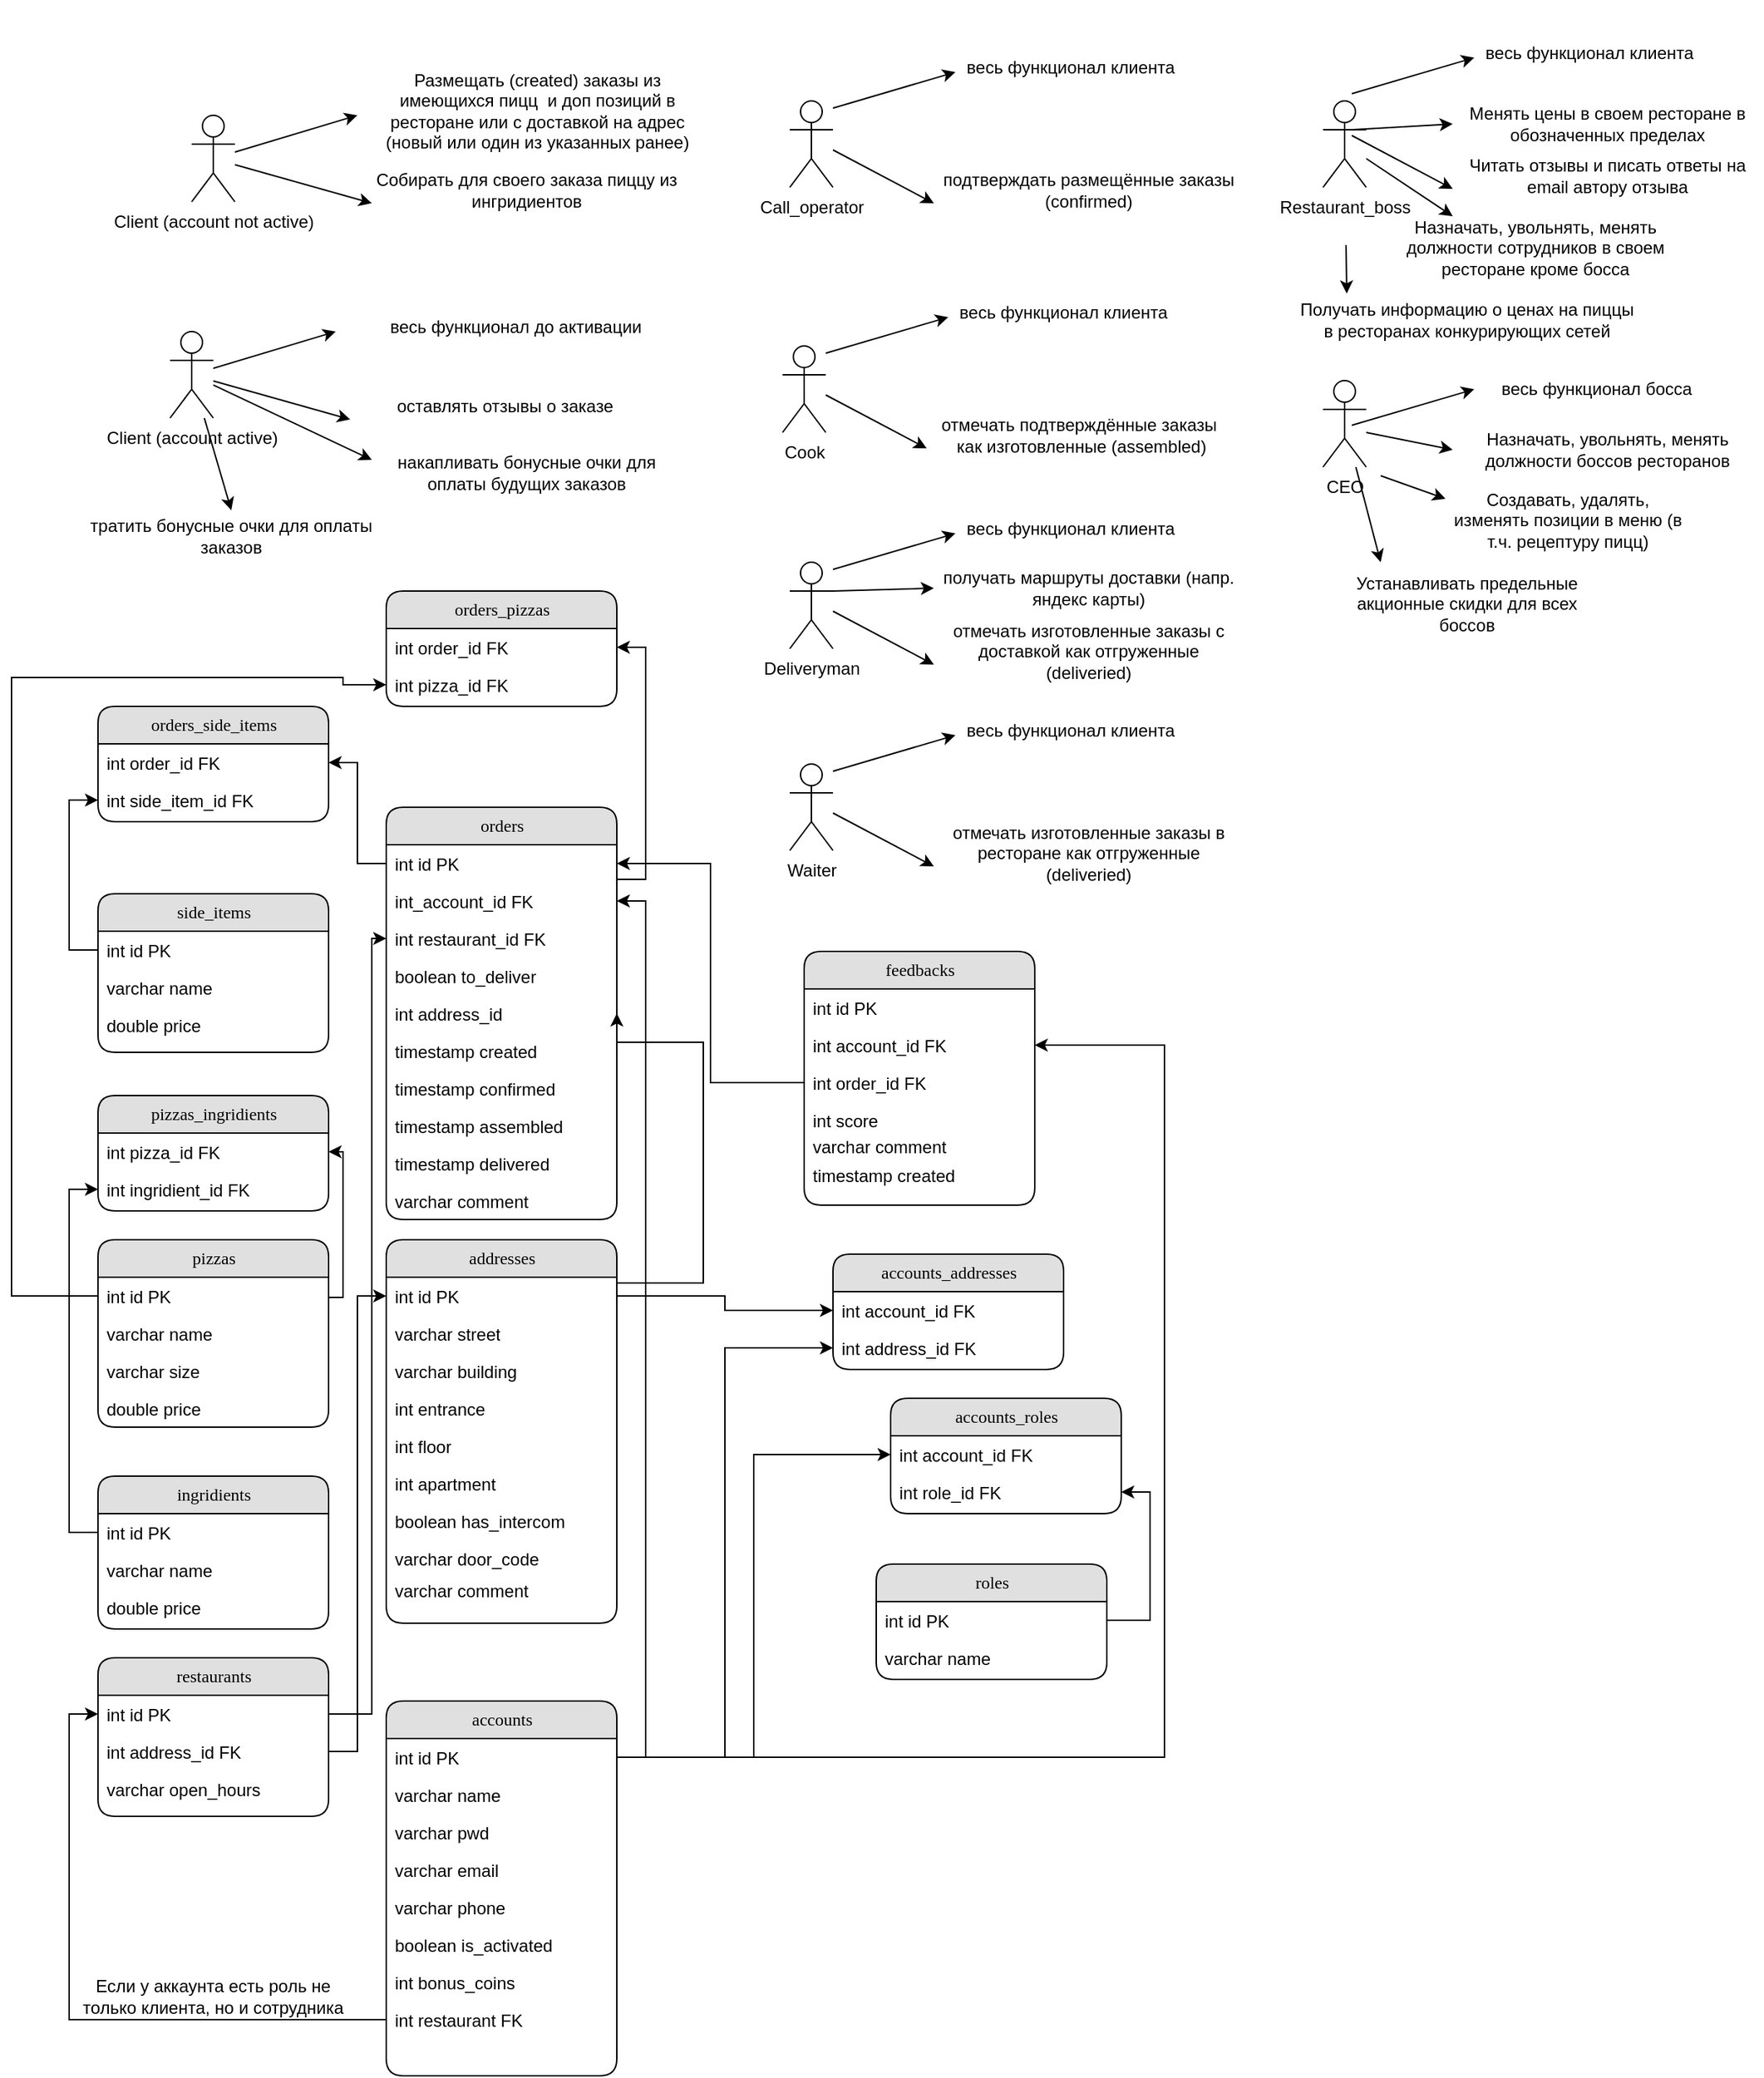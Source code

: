 <mxfile version="20.5.3" type="embed"><diagram name="Page-1" id="b520641d-4fe3-3701-9064-5fc419738815"><mxGraphModel dx="1379" dy="2443" grid="1" gridSize="10" guides="1" tooltips="1" connect="1" arrows="1" fold="1" page="1" pageScale="1" pageWidth="1100" pageHeight="850" math="0" shadow="0"><root><mxCell id="0"/><mxCell id="1" parent="0"/><mxCell id="21ea969265ad0168-10" value="accounts" style="swimlane;html=1;fontStyle=0;childLayout=stackLayout;horizontal=1;startSize=26;fillColor=#e0e0e0;horizontalStack=0;resizeParent=1;resizeLast=0;collapsible=1;marginBottom=0;swimlaneFillColor=#ffffff;align=center;rounded=1;shadow=0;comic=0;labelBackgroundColor=none;strokeWidth=1;fontFamily=Verdana;fontSize=12" parent="1" vertex="1"><mxGeometry x="270" y="-330" width="160" height="260" as="geometry"/></mxCell><mxCell id="21ea969265ad0168-11" value="int id PK" style="text;html=1;strokeColor=none;fillColor=none;spacingLeft=4;spacingRight=4;whiteSpace=wrap;overflow=hidden;rotatable=0;points=[[0,0.5],[1,0.5]];portConstraint=eastwest;" parent="21ea969265ad0168-10" vertex="1"><mxGeometry y="26" width="160" height="26" as="geometry"/></mxCell><mxCell id="21ea969265ad0168-12" value="varchar name" style="text;html=1;strokeColor=none;fillColor=none;spacingLeft=4;spacingRight=4;whiteSpace=wrap;overflow=hidden;rotatable=0;points=[[0,0.5],[1,0.5]];portConstraint=eastwest;" parent="21ea969265ad0168-10" vertex="1"><mxGeometry y="52" width="160" height="26" as="geometry"/></mxCell><mxCell id="21ea969265ad0168-52" value="varchar pwd" style="text;html=1;strokeColor=none;fillColor=none;spacingLeft=4;spacingRight=4;whiteSpace=wrap;overflow=hidden;rotatable=0;points=[[0,0.5],[1,0.5]];portConstraint=eastwest;" parent="21ea969265ad0168-10" vertex="1"><mxGeometry y="78" width="160" height="26" as="geometry"/></mxCell><mxCell id="7QoOAAo-u6qLjZLmUV11-21" value="varchar email" style="text;html=1;strokeColor=none;fillColor=none;spacingLeft=4;spacingRight=4;whiteSpace=wrap;overflow=hidden;rotatable=0;points=[[0,0.5],[1,0.5]];portConstraint=eastwest;" parent="21ea969265ad0168-10" vertex="1"><mxGeometry y="104" width="160" height="26" as="geometry"/></mxCell><mxCell id="7QoOAAo-u6qLjZLmUV11-111" value="varchar phone" style="text;html=1;strokeColor=none;fillColor=none;spacingLeft=4;spacingRight=4;whiteSpace=wrap;overflow=hidden;rotatable=0;points=[[0,0.5],[1,0.5]];portConstraint=eastwest;" parent="21ea969265ad0168-10" vertex="1"><mxGeometry y="130" width="160" height="26" as="geometry"/></mxCell><mxCell id="7QoOAAo-u6qLjZLmUV11-22" value="boolean is_activated" style="text;html=1;strokeColor=none;fillColor=none;spacingLeft=4;spacingRight=4;whiteSpace=wrap;overflow=hidden;rotatable=0;points=[[0,0.5],[1,0.5]];portConstraint=eastwest;" parent="21ea969265ad0168-10" vertex="1"><mxGeometry y="156" width="160" height="26" as="geometry"/></mxCell><mxCell id="7QoOAAo-u6qLjZLmUV11-23" value="int bonus_coins" style="text;html=1;strokeColor=none;fillColor=none;spacingLeft=4;spacingRight=4;whiteSpace=wrap;overflow=hidden;rotatable=0;points=[[0,0.5],[1,0.5]];portConstraint=eastwest;" parent="21ea969265ad0168-10" vertex="1"><mxGeometry y="182" width="160" height="26" as="geometry"/></mxCell><mxCell id="7QoOAAo-u6qLjZLmUV11-24" value="int restaurant FK" style="text;html=1;strokeColor=none;fillColor=none;spacingLeft=4;spacingRight=4;whiteSpace=wrap;overflow=hidden;rotatable=0;points=[[0,0.5],[1,0.5]];portConstraint=eastwest;" parent="21ea969265ad0168-10" vertex="1"><mxGeometry y="208" width="160" height="26" as="geometry"/></mxCell><mxCell id="7QoOAAo-u6qLjZLmUV11-3" value="addresses" style="swimlane;html=1;fontStyle=0;childLayout=stackLayout;horizontal=1;startSize=26;fillColor=#e0e0e0;horizontalStack=0;resizeParent=1;resizeLast=0;collapsible=1;marginBottom=0;swimlaneFillColor=#ffffff;align=center;rounded=1;shadow=0;comic=0;labelBackgroundColor=none;strokeWidth=1;fontFamily=Verdana;fontSize=12" parent="1" vertex="1"><mxGeometry x="270" y="-650" width="160" height="266" as="geometry"/></mxCell><mxCell id="7QoOAAo-u6qLjZLmUV11-4" value="int id PK" style="text;html=1;strokeColor=none;fillColor=none;spacingLeft=4;spacingRight=4;whiteSpace=wrap;overflow=hidden;rotatable=0;points=[[0,0.5],[1,0.5]];portConstraint=eastwest;" parent="7QoOAAo-u6qLjZLmUV11-3" vertex="1"><mxGeometry y="26" width="160" height="26" as="geometry"/></mxCell><mxCell id="7QoOAAo-u6qLjZLmUV11-5" value="varchar street" style="text;html=1;strokeColor=none;fillColor=none;spacingLeft=4;spacingRight=4;whiteSpace=wrap;overflow=hidden;rotatable=0;points=[[0,0.5],[1,0.5]];portConstraint=eastwest;" parent="7QoOAAo-u6qLjZLmUV11-3" vertex="1"><mxGeometry y="52" width="160" height="26" as="geometry"/></mxCell><mxCell id="7QoOAAo-u6qLjZLmUV11-7" value="varchar building" style="text;html=1;strokeColor=none;fillColor=none;spacingLeft=4;spacingRight=4;whiteSpace=wrap;overflow=hidden;rotatable=0;points=[[0,0.5],[1,0.5]];portConstraint=eastwest;" parent="7QoOAAo-u6qLjZLmUV11-3" vertex="1"><mxGeometry y="78" width="160" height="26" as="geometry"/></mxCell><mxCell id="7QoOAAo-u6qLjZLmUV11-8" value="int entrance" style="text;html=1;strokeColor=none;fillColor=none;spacingLeft=4;spacingRight=4;whiteSpace=wrap;overflow=hidden;rotatable=0;points=[[0,0.5],[1,0.5]];portConstraint=eastwest;" parent="7QoOAAo-u6qLjZLmUV11-3" vertex="1"><mxGeometry y="104" width="160" height="26" as="geometry"/></mxCell><mxCell id="7QoOAAo-u6qLjZLmUV11-9" value="int floor" style="text;html=1;strokeColor=none;fillColor=none;spacingLeft=4;spacingRight=4;whiteSpace=wrap;overflow=hidden;rotatable=0;points=[[0,0.5],[1,0.5]];portConstraint=eastwest;" parent="7QoOAAo-u6qLjZLmUV11-3" vertex="1"><mxGeometry y="130" width="160" height="26" as="geometry"/></mxCell><mxCell id="7QoOAAo-u6qLjZLmUV11-10" value="int apartment" style="text;html=1;strokeColor=none;fillColor=none;spacingLeft=4;spacingRight=4;whiteSpace=wrap;overflow=hidden;rotatable=0;points=[[0,0.5],[1,0.5]];portConstraint=eastwest;" parent="7QoOAAo-u6qLjZLmUV11-3" vertex="1"><mxGeometry y="156" width="160" height="26" as="geometry"/></mxCell><mxCell id="7QoOAAo-u6qLjZLmUV11-11" value="boolean has_intercom" style="text;html=1;strokeColor=none;fillColor=none;spacingLeft=4;spacingRight=4;whiteSpace=wrap;overflow=hidden;rotatable=0;points=[[0,0.5],[1,0.5]];portConstraint=eastwest;" parent="7QoOAAo-u6qLjZLmUV11-3" vertex="1"><mxGeometry y="182" width="160" height="26" as="geometry"/></mxCell><mxCell id="7QoOAAo-u6qLjZLmUV11-12" value="varchar door_code" style="text;html=1;strokeColor=none;fillColor=none;spacingLeft=4;spacingRight=4;whiteSpace=wrap;overflow=hidden;rotatable=0;points=[[0,0.5],[1,0.5]];portConstraint=eastwest;" parent="7QoOAAo-u6qLjZLmUV11-3" vertex="1"><mxGeometry y="208" width="160" height="22" as="geometry"/></mxCell><mxCell id="7QoOAAo-u6qLjZLmUV11-86" value="varchar comment" style="text;html=1;strokeColor=none;fillColor=none;spacingLeft=4;spacingRight=4;whiteSpace=wrap;overflow=hidden;rotatable=0;points=[[0,0.5],[1,0.5]];portConstraint=eastwest;" parent="7QoOAAo-u6qLjZLmUV11-3" vertex="1"><mxGeometry y="230" width="160" height="26" as="geometry"/></mxCell><mxCell id="7QoOAAo-u6qLjZLmUV11-14" value="accounts_addresses" style="swimlane;html=1;fontStyle=0;childLayout=stackLayout;horizontal=1;startSize=26;fillColor=#e0e0e0;horizontalStack=0;resizeParent=1;resizeLast=0;collapsible=1;marginBottom=0;swimlaneFillColor=#ffffff;align=center;rounded=1;shadow=0;comic=0;labelBackgroundColor=none;strokeWidth=1;fontFamily=Verdana;fontSize=12" parent="1" vertex="1"><mxGeometry x="580" y="-640" width="160" height="80" as="geometry"/></mxCell><mxCell id="7QoOAAo-u6qLjZLmUV11-15" value="int account_id FK" style="text;html=1;strokeColor=none;fillColor=none;spacingLeft=4;spacingRight=4;whiteSpace=wrap;overflow=hidden;rotatable=0;points=[[0,0.5],[1,0.5]];portConstraint=eastwest;" parent="7QoOAAo-u6qLjZLmUV11-14" vertex="1"><mxGeometry y="26" width="160" height="26" as="geometry"/></mxCell><mxCell id="7QoOAAo-u6qLjZLmUV11-16" value="int address_id FK" style="text;html=1;strokeColor=none;fillColor=none;spacingLeft=4;spacingRight=4;whiteSpace=wrap;overflow=hidden;rotatable=0;points=[[0,0.5],[1,0.5]];portConstraint=eastwest;" parent="7QoOAAo-u6qLjZLmUV11-14" vertex="1"><mxGeometry y="52" width="160" height="26" as="geometry"/></mxCell><mxCell id="7QoOAAo-u6qLjZLmUV11-19" style="edgeStyle=orthogonalEdgeStyle;rounded=0;orthogonalLoop=1;jettySize=auto;html=1;exitX=1;exitY=0.5;exitDx=0;exitDy=0;entryX=0;entryY=0.5;entryDx=0;entryDy=0;" parent="1" source="7QoOAAo-u6qLjZLmUV11-4" target="7QoOAAo-u6qLjZLmUV11-15" edge="1"><mxGeometry relative="1" as="geometry"/></mxCell><mxCell id="7QoOAAo-u6qLjZLmUV11-20" style="edgeStyle=orthogonalEdgeStyle;rounded=0;orthogonalLoop=1;jettySize=auto;html=1;exitX=1;exitY=0.5;exitDx=0;exitDy=0;entryX=0;entryY=0.5;entryDx=0;entryDy=0;" parent="1" source="21ea969265ad0168-11" target="7QoOAAo-u6qLjZLmUV11-16" edge="1"><mxGeometry relative="1" as="geometry"/></mxCell><mxCell id="7QoOAAo-u6qLjZLmUV11-25" value="Если у аккаунта есть роль не только клиента, но и сотрудника" style="text;html=1;align=center;verticalAlign=middle;whiteSpace=wrap;rounded=0;" parent="1" vertex="1"><mxGeometry x="55" y="-140" width="190" height="30" as="geometry"/></mxCell><mxCell id="7QoOAAo-u6qLjZLmUV11-26" value="restaurants" style="swimlane;html=1;fontStyle=0;childLayout=stackLayout;horizontal=1;startSize=26;fillColor=#e0e0e0;horizontalStack=0;resizeParent=1;resizeLast=0;collapsible=1;marginBottom=0;swimlaneFillColor=#ffffff;align=center;rounded=1;shadow=0;comic=0;labelBackgroundColor=none;strokeWidth=1;fontFamily=Verdana;fontSize=12" parent="1" vertex="1"><mxGeometry x="70" y="-360" width="160" height="110" as="geometry"/></mxCell><mxCell id="7QoOAAo-u6qLjZLmUV11-27" value="int id PK" style="text;html=1;strokeColor=none;fillColor=none;spacingLeft=4;spacingRight=4;whiteSpace=wrap;overflow=hidden;rotatable=0;points=[[0,0.5],[1,0.5]];portConstraint=eastwest;" parent="7QoOAAo-u6qLjZLmUV11-26" vertex="1"><mxGeometry y="26" width="160" height="26" as="geometry"/></mxCell><mxCell id="7QoOAAo-u6qLjZLmUV11-28" value="int address_id FK" style="text;html=1;strokeColor=none;fillColor=none;spacingLeft=4;spacingRight=4;whiteSpace=wrap;overflow=hidden;rotatable=0;points=[[0,0.5],[1,0.5]];portConstraint=eastwest;" parent="7QoOAAo-u6qLjZLmUV11-26" vertex="1"><mxGeometry y="52" width="160" height="26" as="geometry"/></mxCell><mxCell id="7QoOAAo-u6qLjZLmUV11-32" value="varchar open_hours" style="text;html=1;strokeColor=none;fillColor=none;spacingLeft=4;spacingRight=4;whiteSpace=wrap;overflow=hidden;rotatable=0;points=[[0,0.5],[1,0.5]];portConstraint=eastwest;" parent="7QoOAAo-u6qLjZLmUV11-26" vertex="1"><mxGeometry y="78" width="160" height="22" as="geometry"/></mxCell><mxCell id="7QoOAAo-u6qLjZLmUV11-30" style="edgeStyle=orthogonalEdgeStyle;rounded=0;orthogonalLoop=1;jettySize=auto;html=1;exitX=1;exitY=0.5;exitDx=0;exitDy=0;entryX=0;entryY=0.5;entryDx=0;entryDy=0;" parent="1" source="7QoOAAo-u6qLjZLmUV11-28" target="7QoOAAo-u6qLjZLmUV11-4" edge="1"><mxGeometry relative="1" as="geometry"/></mxCell><mxCell id="7QoOAAo-u6qLjZLmUV11-31" style="edgeStyle=orthogonalEdgeStyle;rounded=0;orthogonalLoop=1;jettySize=auto;html=1;exitX=0;exitY=0.5;exitDx=0;exitDy=0;entryX=0;entryY=0.5;entryDx=0;entryDy=0;" parent="1" source="7QoOAAo-u6qLjZLmUV11-24" target="7QoOAAo-u6qLjZLmUV11-27" edge="1"><mxGeometry relative="1" as="geometry"/></mxCell><mxCell id="7QoOAAo-u6qLjZLmUV11-36" value="accounts_roles" style="swimlane;html=1;fontStyle=0;childLayout=stackLayout;horizontal=1;startSize=26;fillColor=#e0e0e0;horizontalStack=0;resizeParent=1;resizeLast=0;collapsible=1;marginBottom=0;swimlaneFillColor=#ffffff;align=center;rounded=1;shadow=0;comic=0;labelBackgroundColor=none;strokeWidth=1;fontFamily=Verdana;fontSize=12" parent="1" vertex="1"><mxGeometry x="620" y="-540" width="160" height="80" as="geometry"/></mxCell><mxCell id="7QoOAAo-u6qLjZLmUV11-37" value="int account_id FK" style="text;html=1;strokeColor=none;fillColor=none;spacingLeft=4;spacingRight=4;whiteSpace=wrap;overflow=hidden;rotatable=0;points=[[0,0.5],[1,0.5]];portConstraint=eastwest;" parent="7QoOAAo-u6qLjZLmUV11-36" vertex="1"><mxGeometry y="26" width="160" height="26" as="geometry"/></mxCell><mxCell id="7QoOAAo-u6qLjZLmUV11-38" value="int role_id FK" style="text;html=1;strokeColor=none;fillColor=none;spacingLeft=4;spacingRight=4;whiteSpace=wrap;overflow=hidden;rotatable=0;points=[[0,0.5],[1,0.5]];portConstraint=eastwest;" parent="7QoOAAo-u6qLjZLmUV11-36" vertex="1"><mxGeometry y="52" width="160" height="26" as="geometry"/></mxCell><mxCell id="7QoOAAo-u6qLjZLmUV11-39" style="edgeStyle=orthogonalEdgeStyle;rounded=0;orthogonalLoop=1;jettySize=auto;html=1;exitX=1;exitY=0.5;exitDx=0;exitDy=0;entryX=0;entryY=0.5;entryDx=0;entryDy=0;" parent="1" source="21ea969265ad0168-11" target="7QoOAAo-u6qLjZLmUV11-37" edge="1"><mxGeometry relative="1" as="geometry"/></mxCell><mxCell id="7QoOAAo-u6qLjZLmUV11-40" value="roles" style="swimlane;html=1;fontStyle=0;childLayout=stackLayout;horizontal=1;startSize=26;fillColor=#e0e0e0;horizontalStack=0;resizeParent=1;resizeLast=0;collapsible=1;marginBottom=0;swimlaneFillColor=#ffffff;align=center;rounded=1;shadow=0;comic=0;labelBackgroundColor=none;strokeWidth=1;fontFamily=Verdana;fontSize=12" parent="1" vertex="1"><mxGeometry x="610" y="-425" width="160" height="80" as="geometry"/></mxCell><mxCell id="7QoOAAo-u6qLjZLmUV11-41" value="int id PK" style="text;html=1;strokeColor=none;fillColor=none;spacingLeft=4;spacingRight=4;whiteSpace=wrap;overflow=hidden;rotatable=0;points=[[0,0.5],[1,0.5]];portConstraint=eastwest;" parent="7QoOAAo-u6qLjZLmUV11-40" vertex="1"><mxGeometry y="26" width="160" height="26" as="geometry"/></mxCell><mxCell id="7QoOAAo-u6qLjZLmUV11-42" value="varchar name" style="text;html=1;strokeColor=none;fillColor=none;spacingLeft=4;spacingRight=4;whiteSpace=wrap;overflow=hidden;rotatable=0;points=[[0,0.5],[1,0.5]];portConstraint=eastwest;" parent="7QoOAAo-u6qLjZLmUV11-40" vertex="1"><mxGeometry y="52" width="160" height="26" as="geometry"/></mxCell><mxCell id="7QoOAAo-u6qLjZLmUV11-43" style="edgeStyle=orthogonalEdgeStyle;rounded=0;orthogonalLoop=1;jettySize=auto;html=1;exitX=1;exitY=0.5;exitDx=0;exitDy=0;entryX=1;entryY=0.5;entryDx=0;entryDy=0;" parent="1" source="7QoOAAo-u6qLjZLmUV11-41" target="7QoOAAo-u6qLjZLmUV11-38" edge="1"><mxGeometry relative="1" as="geometry"/></mxCell><mxCell id="7QoOAAo-u6qLjZLmUV11-45" value="feedbacks" style="swimlane;html=1;fontStyle=0;childLayout=stackLayout;horizontal=1;startSize=26;fillColor=#e0e0e0;horizontalStack=0;resizeParent=1;resizeLast=0;collapsible=1;marginBottom=0;swimlaneFillColor=#ffffff;align=center;rounded=1;shadow=0;comic=0;labelBackgroundColor=none;strokeWidth=1;fontFamily=Verdana;fontSize=12" parent="1" vertex="1"><mxGeometry x="560" y="-850" width="160" height="176" as="geometry"/></mxCell><mxCell id="7QoOAAo-u6qLjZLmUV11-46" value="int id PK" style="text;html=1;strokeColor=none;fillColor=none;spacingLeft=4;spacingRight=4;whiteSpace=wrap;overflow=hidden;rotatable=0;points=[[0,0.5],[1,0.5]];portConstraint=eastwest;" parent="7QoOAAo-u6qLjZLmUV11-45" vertex="1"><mxGeometry y="26" width="160" height="26" as="geometry"/></mxCell><mxCell id="7QoOAAo-u6qLjZLmUV11-99" value="int account_id FK" style="text;html=1;strokeColor=none;fillColor=none;spacingLeft=4;spacingRight=4;whiteSpace=wrap;overflow=hidden;rotatable=0;points=[[0,0.5],[1,0.5]];portConstraint=eastwest;" parent="7QoOAAo-u6qLjZLmUV11-45" vertex="1"><mxGeometry y="52" width="160" height="26" as="geometry"/></mxCell><mxCell id="7QoOAAo-u6qLjZLmUV11-104" value="int order_id FK" style="text;html=1;strokeColor=none;fillColor=none;spacingLeft=4;spacingRight=4;whiteSpace=wrap;overflow=hidden;rotatable=0;points=[[0,0.5],[1,0.5]];portConstraint=eastwest;" parent="7QoOAAo-u6qLjZLmUV11-45" vertex="1"><mxGeometry y="78" width="160" height="26" as="geometry"/></mxCell><mxCell id="7QoOAAo-u6qLjZLmUV11-48" value="int score" style="text;html=1;strokeColor=none;fillColor=none;spacingLeft=4;spacingRight=4;whiteSpace=wrap;overflow=hidden;rotatable=0;points=[[0,0.5],[1,0.5]];portConstraint=eastwest;" parent="7QoOAAo-u6qLjZLmUV11-45" vertex="1"><mxGeometry y="104" width="160" height="18" as="geometry"/></mxCell><mxCell id="7QoOAAo-u6qLjZLmUV11-47" value="varchar comment" style="text;html=1;strokeColor=none;fillColor=none;spacingLeft=4;spacingRight=4;whiteSpace=wrap;overflow=hidden;rotatable=0;points=[[0,0.5],[1,0.5]];portConstraint=eastwest;" parent="7QoOAAo-u6qLjZLmUV11-45" vertex="1"><mxGeometry y="122" width="160" height="20" as="geometry"/></mxCell><mxCell id="7QoOAAo-u6qLjZLmUV11-49" value="timestamp created" style="text;html=1;strokeColor=none;fillColor=none;spacingLeft=4;spacingRight=4;whiteSpace=wrap;overflow=hidden;rotatable=0;points=[[0,0.5],[1,0.5]];portConstraint=eastwest;" parent="7QoOAAo-u6qLjZLmUV11-45" vertex="1"><mxGeometry y="142" width="160" height="34" as="geometry"/></mxCell><mxCell id="7QoOAAo-u6qLjZLmUV11-50" value="pizzas" style="swimlane;html=1;fontStyle=0;childLayout=stackLayout;horizontal=1;startSize=26;fillColor=#e0e0e0;horizontalStack=0;resizeParent=1;resizeLast=0;collapsible=1;marginBottom=0;swimlaneFillColor=#ffffff;align=center;rounded=1;shadow=0;comic=0;labelBackgroundColor=none;strokeWidth=1;fontFamily=Verdana;fontSize=12" parent="1" vertex="1"><mxGeometry x="70" y="-650" width="160" height="130" as="geometry"/></mxCell><mxCell id="7QoOAAo-u6qLjZLmUV11-51" value="int id PK" style="text;html=1;strokeColor=none;fillColor=none;spacingLeft=4;spacingRight=4;whiteSpace=wrap;overflow=hidden;rotatable=0;points=[[0,0.5],[1,0.5]];portConstraint=eastwest;" parent="7QoOAAo-u6qLjZLmUV11-50" vertex="1"><mxGeometry y="26" width="160" height="26" as="geometry"/></mxCell><mxCell id="7QoOAAo-u6qLjZLmUV11-52" value="varchar name" style="text;html=1;strokeColor=none;fillColor=none;spacingLeft=4;spacingRight=4;whiteSpace=wrap;overflow=hidden;rotatable=0;points=[[0,0.5],[1,0.5]];portConstraint=eastwest;" parent="7QoOAAo-u6qLjZLmUV11-50" vertex="1"><mxGeometry y="52" width="160" height="26" as="geometry"/></mxCell><mxCell id="7QoOAAo-u6qLjZLmUV11-53" value="varchar size" style="text;html=1;strokeColor=none;fillColor=none;spacingLeft=4;spacingRight=4;whiteSpace=wrap;overflow=hidden;rotatable=0;points=[[0,0.5],[1,0.5]];portConstraint=eastwest;" parent="7QoOAAo-u6qLjZLmUV11-50" vertex="1"><mxGeometry y="78" width="160" height="26" as="geometry"/></mxCell><mxCell id="7QoOAAo-u6qLjZLmUV11-54" value="double price" style="text;html=1;strokeColor=none;fillColor=none;spacingLeft=4;spacingRight=4;whiteSpace=wrap;overflow=hidden;rotatable=0;points=[[0,0.5],[1,0.5]];portConstraint=eastwest;" parent="7QoOAAo-u6qLjZLmUV11-50" vertex="1"><mxGeometry y="104" width="160" height="26" as="geometry"/></mxCell><mxCell id="7QoOAAo-u6qLjZLmUV11-56" value="ingridients" style="swimlane;html=1;fontStyle=0;childLayout=stackLayout;horizontal=1;startSize=26;fillColor=#e0e0e0;horizontalStack=0;resizeParent=1;resizeLast=0;collapsible=1;marginBottom=0;swimlaneFillColor=#ffffff;align=center;rounded=1;shadow=0;comic=0;labelBackgroundColor=none;strokeWidth=1;fontFamily=Verdana;fontSize=12" parent="1" vertex="1"><mxGeometry x="70" y="-486" width="160" height="106" as="geometry"/></mxCell><mxCell id="7QoOAAo-u6qLjZLmUV11-57" value="int id PK" style="text;html=1;strokeColor=none;fillColor=none;spacingLeft=4;spacingRight=4;whiteSpace=wrap;overflow=hidden;rotatable=0;points=[[0,0.5],[1,0.5]];portConstraint=eastwest;" parent="7QoOAAo-u6qLjZLmUV11-56" vertex="1"><mxGeometry y="26" width="160" height="26" as="geometry"/></mxCell><mxCell id="7QoOAAo-u6qLjZLmUV11-58" value="varchar name" style="text;html=1;strokeColor=none;fillColor=none;spacingLeft=4;spacingRight=4;whiteSpace=wrap;overflow=hidden;rotatable=0;points=[[0,0.5],[1,0.5]];portConstraint=eastwest;" parent="7QoOAAo-u6qLjZLmUV11-56" vertex="1"><mxGeometry y="52" width="160" height="26" as="geometry"/></mxCell><mxCell id="6" value="double price" style="text;html=1;strokeColor=none;fillColor=none;spacingLeft=4;spacingRight=4;whiteSpace=wrap;overflow=hidden;rotatable=0;points=[[0,0.5],[1,0.5]];portConstraint=eastwest;" parent="7QoOAAo-u6qLjZLmUV11-56" vertex="1"><mxGeometry y="78" width="160" height="26" as="geometry"/></mxCell><mxCell id="7QoOAAo-u6qLjZLmUV11-61" value="pizzas_ingridients" style="swimlane;html=1;fontStyle=0;childLayout=stackLayout;horizontal=1;startSize=26;fillColor=#e0e0e0;horizontalStack=0;resizeParent=1;resizeLast=0;collapsible=1;marginBottom=0;swimlaneFillColor=#ffffff;align=center;rounded=1;shadow=0;comic=0;labelBackgroundColor=none;strokeWidth=1;fontFamily=Verdana;fontSize=12" parent="1" vertex="1"><mxGeometry x="70" y="-750" width="160" height="80" as="geometry"/></mxCell><mxCell id="7QoOAAo-u6qLjZLmUV11-62" value="int pizza_id FK" style="text;html=1;strokeColor=none;fillColor=none;spacingLeft=4;spacingRight=4;whiteSpace=wrap;overflow=hidden;rotatable=0;points=[[0,0.5],[1,0.5]];portConstraint=eastwest;" parent="7QoOAAo-u6qLjZLmUV11-61" vertex="1"><mxGeometry y="26" width="160" height="26" as="geometry"/></mxCell><mxCell id="7QoOAAo-u6qLjZLmUV11-63" value="int ingridient_id FK" style="text;html=1;strokeColor=none;fillColor=none;spacingLeft=4;spacingRight=4;whiteSpace=wrap;overflow=hidden;rotatable=0;points=[[0,0.5],[1,0.5]];portConstraint=eastwest;" parent="7QoOAAo-u6qLjZLmUV11-61" vertex="1"><mxGeometry y="52" width="160" height="26" as="geometry"/></mxCell><mxCell id="7QoOAAo-u6qLjZLmUV11-65" style="edgeStyle=orthogonalEdgeStyle;rounded=0;orthogonalLoop=1;jettySize=auto;html=1;entryX=1;entryY=0.5;entryDx=0;entryDy=0;exitX=1;exitY=0.5;exitDx=0;exitDy=0;" parent="1" source="7QoOAAo-u6qLjZLmUV11-51" target="7QoOAAo-u6qLjZLmUV11-62" edge="1"><mxGeometry relative="1" as="geometry"><mxPoint x="250" y="-610" as="sourcePoint"/><Array as="points"><mxPoint x="230" y="-610"/><mxPoint x="240" y="-610"/><mxPoint x="240" y="-711"/></Array></mxGeometry></mxCell><mxCell id="7QoOAAo-u6qLjZLmUV11-66" style="edgeStyle=orthogonalEdgeStyle;rounded=0;orthogonalLoop=1;jettySize=auto;html=1;exitX=0;exitY=0.5;exitDx=0;exitDy=0;entryX=0;entryY=0.5;entryDx=0;entryDy=0;" parent="1" source="7QoOAAo-u6qLjZLmUV11-57" target="7QoOAAo-u6qLjZLmUV11-63" edge="1"><mxGeometry relative="1" as="geometry"/></mxCell><mxCell id="7QoOAAo-u6qLjZLmUV11-67" value="side_items" style="swimlane;html=1;fontStyle=0;childLayout=stackLayout;horizontal=1;startSize=26;fillColor=#e0e0e0;horizontalStack=0;resizeParent=1;resizeLast=0;collapsible=1;marginBottom=0;swimlaneFillColor=#ffffff;align=center;rounded=1;shadow=0;comic=0;labelBackgroundColor=none;strokeWidth=1;fontFamily=Verdana;fontSize=12" parent="1" vertex="1"><mxGeometry x="70" y="-890" width="160" height="110" as="geometry"/></mxCell><mxCell id="7QoOAAo-u6qLjZLmUV11-68" value="int id PK" style="text;html=1;strokeColor=none;fillColor=none;spacingLeft=4;spacingRight=4;whiteSpace=wrap;overflow=hidden;rotatable=0;points=[[0,0.5],[1,0.5]];portConstraint=eastwest;" parent="7QoOAAo-u6qLjZLmUV11-67" vertex="1"><mxGeometry y="26" width="160" height="26" as="geometry"/></mxCell><mxCell id="7QoOAAo-u6qLjZLmUV11-69" value="varchar name" style="text;html=1;strokeColor=none;fillColor=none;spacingLeft=4;spacingRight=4;whiteSpace=wrap;overflow=hidden;rotatable=0;points=[[0,0.5],[1,0.5]];portConstraint=eastwest;" parent="7QoOAAo-u6qLjZLmUV11-67" vertex="1"><mxGeometry y="52" width="160" height="26" as="geometry"/></mxCell><mxCell id="7QoOAAo-u6qLjZLmUV11-70" value="double price" style="text;html=1;strokeColor=none;fillColor=none;spacingLeft=4;spacingRight=4;whiteSpace=wrap;overflow=hidden;rotatable=0;points=[[0,0.5],[1,0.5]];portConstraint=eastwest;" parent="7QoOAAo-u6qLjZLmUV11-67" vertex="1"><mxGeometry y="78" width="160" height="26" as="geometry"/></mxCell><mxCell id="7QoOAAo-u6qLjZLmUV11-71" value="orders" style="swimlane;html=1;fontStyle=0;childLayout=stackLayout;horizontal=1;startSize=26;fillColor=#e0e0e0;horizontalStack=0;resizeParent=1;resizeLast=0;collapsible=1;marginBottom=0;swimlaneFillColor=#ffffff;align=center;rounded=1;shadow=0;comic=0;labelBackgroundColor=none;strokeWidth=1;fontFamily=Verdana;fontSize=12" parent="1" vertex="1"><mxGeometry x="270" y="-950" width="160" height="286" as="geometry"/></mxCell><mxCell id="7QoOAAo-u6qLjZLmUV11-72" value="int id PK" style="text;html=1;strokeColor=none;fillColor=none;spacingLeft=4;spacingRight=4;whiteSpace=wrap;overflow=hidden;rotatable=0;points=[[0,0.5],[1,0.5]];portConstraint=eastwest;" parent="7QoOAAo-u6qLjZLmUV11-71" vertex="1"><mxGeometry y="26" width="160" height="26" as="geometry"/></mxCell><mxCell id="7QoOAAo-u6qLjZLmUV11-73" value="int_account_id FK" style="text;html=1;strokeColor=none;fillColor=none;spacingLeft=4;spacingRight=4;whiteSpace=wrap;overflow=hidden;rotatable=0;points=[[0,0.5],[1,0.5]];portConstraint=eastwest;" parent="7QoOAAo-u6qLjZLmUV11-71" vertex="1"><mxGeometry y="52" width="160" height="26" as="geometry"/></mxCell><mxCell id="7QoOAAo-u6qLjZLmUV11-101" value="int restaurant_id FK" style="text;html=1;strokeColor=none;fillColor=none;spacingLeft=4;spacingRight=4;whiteSpace=wrap;overflow=hidden;rotatable=0;points=[[0,0.5],[1,0.5]];portConstraint=eastwest;" parent="7QoOAAo-u6qLjZLmUV11-71" vertex="1"><mxGeometry y="78" width="160" height="26" as="geometry"/></mxCell><mxCell id="7QoOAAo-u6qLjZLmUV11-74" value="boolean to_deliver" style="text;html=1;strokeColor=none;fillColor=none;spacingLeft=4;spacingRight=4;whiteSpace=wrap;overflow=hidden;rotatable=0;points=[[0,0.5],[1,0.5]];portConstraint=eastwest;" parent="7QoOAAo-u6qLjZLmUV11-71" vertex="1"><mxGeometry y="104" width="160" height="26" as="geometry"/></mxCell><mxCell id="7QoOAAo-u6qLjZLmUV11-75" value="int address_id" style="text;html=1;strokeColor=none;fillColor=none;spacingLeft=4;spacingRight=4;whiteSpace=wrap;overflow=hidden;rotatable=0;points=[[0,0.5],[1,0.5]];portConstraint=eastwest;" parent="7QoOAAo-u6qLjZLmUV11-71" vertex="1"><mxGeometry y="130" width="160" height="26" as="geometry"/></mxCell><mxCell id="7QoOAAo-u6qLjZLmUV11-131" value="timestamp created" style="text;html=1;strokeColor=none;fillColor=none;spacingLeft=4;spacingRight=4;whiteSpace=wrap;overflow=hidden;rotatable=0;points=[[0,0.5],[1,0.5]];portConstraint=eastwest;" parent="7QoOAAo-u6qLjZLmUV11-71" vertex="1"><mxGeometry y="156" width="160" height="26" as="geometry"/></mxCell><mxCell id="7QoOAAo-u6qLjZLmUV11-77" value="timestamp confirmed" style="text;html=1;strokeColor=none;fillColor=none;spacingLeft=4;spacingRight=4;whiteSpace=wrap;overflow=hidden;rotatable=0;points=[[0,0.5],[1,0.5]];portConstraint=eastwest;" parent="7QoOAAo-u6qLjZLmUV11-71" vertex="1"><mxGeometry y="182" width="160" height="26" as="geometry"/></mxCell><mxCell id="7QoOAAo-u6qLjZLmUV11-78" value="timestamp&amp;nbsp;assembled" style="text;html=1;strokeColor=none;fillColor=none;spacingLeft=4;spacingRight=4;whiteSpace=wrap;overflow=hidden;rotatable=0;points=[[0,0.5],[1,0.5]];portConstraint=eastwest;" parent="7QoOAAo-u6qLjZLmUV11-71" vertex="1"><mxGeometry y="208" width="160" height="26" as="geometry"/></mxCell><mxCell id="7QoOAAo-u6qLjZLmUV11-79" value="timestamp&amp;nbsp;delivered" style="text;html=1;strokeColor=none;fillColor=none;spacingLeft=4;spacingRight=4;whiteSpace=wrap;overflow=hidden;rotatable=0;points=[[0,0.5],[1,0.5]];portConstraint=eastwest;" parent="7QoOAAo-u6qLjZLmUV11-71" vertex="1"><mxGeometry y="234" width="160" height="26" as="geometry"/></mxCell><mxCell id="7QoOAAo-u6qLjZLmUV11-85" value="varchar comment" style="text;html=1;strokeColor=none;fillColor=none;spacingLeft=4;spacingRight=4;whiteSpace=wrap;overflow=hidden;rotatable=0;points=[[0,0.5],[1,0.5]];portConstraint=eastwest;" parent="7QoOAAo-u6qLjZLmUV11-71" vertex="1"><mxGeometry y="260" width="160" height="26" as="geometry"/></mxCell><mxCell id="7QoOAAo-u6qLjZLmUV11-80" style="edgeStyle=orthogonalEdgeStyle;rounded=0;orthogonalLoop=1;jettySize=auto;html=1;exitX=1;exitY=0.5;exitDx=0;exitDy=0;entryX=1;entryY=0.5;entryDx=0;entryDy=0;" parent="1" source="21ea969265ad0168-11" target="7QoOAAo-u6qLjZLmUV11-73" edge="1"><mxGeometry relative="1" as="geometry"/></mxCell><mxCell id="7QoOAAo-u6qLjZLmUV11-84" style="edgeStyle=orthogonalEdgeStyle;rounded=0;orthogonalLoop=1;jettySize=auto;html=1;exitX=1;exitY=0.5;exitDx=0;exitDy=0;entryX=1;entryY=0.5;entryDx=0;entryDy=0;" parent="1" source="7QoOAAo-u6qLjZLmUV11-4" target="7QoOAAo-u6qLjZLmUV11-75" edge="1"><mxGeometry relative="1" as="geometry"><Array as="points"><mxPoint x="430" y="-620"/><mxPoint x="490" y="-620"/><mxPoint x="490" y="-787"/></Array></mxGeometry></mxCell><mxCell id="7QoOAAo-u6qLjZLmUV11-87" value="orders_pizzas" style="swimlane;html=1;fontStyle=0;childLayout=stackLayout;horizontal=1;startSize=26;fillColor=#e0e0e0;horizontalStack=0;resizeParent=1;resizeLast=0;collapsible=1;marginBottom=0;swimlaneFillColor=#ffffff;align=center;rounded=1;shadow=0;comic=0;labelBackgroundColor=none;strokeWidth=1;fontFamily=Verdana;fontSize=12" parent="1" vertex="1"><mxGeometry x="270" y="-1100" width="160" height="80" as="geometry"/></mxCell><mxCell id="7QoOAAo-u6qLjZLmUV11-88" value="int order_id FK" style="text;html=1;strokeColor=none;fillColor=none;spacingLeft=4;spacingRight=4;whiteSpace=wrap;overflow=hidden;rotatable=0;points=[[0,0.5],[1,0.5]];portConstraint=eastwest;" parent="7QoOAAo-u6qLjZLmUV11-87" vertex="1"><mxGeometry y="26" width="160" height="26" as="geometry"/></mxCell><mxCell id="7QoOAAo-u6qLjZLmUV11-89" value="int pizza_id FK" style="text;html=1;strokeColor=none;fillColor=none;spacingLeft=4;spacingRight=4;whiteSpace=wrap;overflow=hidden;rotatable=0;points=[[0,0.5],[1,0.5]];portConstraint=eastwest;" parent="7QoOAAo-u6qLjZLmUV11-87" vertex="1"><mxGeometry y="52" width="160" height="26" as="geometry"/></mxCell><mxCell id="7QoOAAo-u6qLjZLmUV11-91" style="edgeStyle=orthogonalEdgeStyle;rounded=0;orthogonalLoop=1;jettySize=auto;html=1;exitX=0;exitY=0.5;exitDx=0;exitDy=0;entryX=0;entryY=0.5;entryDx=0;entryDy=0;" parent="1" source="7QoOAAo-u6qLjZLmUV11-51" target="7QoOAAo-u6qLjZLmUV11-89" edge="1"><mxGeometry relative="1" as="geometry"><Array as="points"><mxPoint x="10" y="-611"/><mxPoint x="10" y="-1040"/><mxPoint x="240" y="-1040"/><mxPoint x="240" y="-1035"/></Array></mxGeometry></mxCell><mxCell id="7QoOAAo-u6qLjZLmUV11-92" style="edgeStyle=orthogonalEdgeStyle;rounded=0;orthogonalLoop=1;jettySize=auto;html=1;exitX=1;exitY=0.5;exitDx=0;exitDy=0;entryX=1;entryY=0.5;entryDx=0;entryDy=0;" parent="1" source="7QoOAAo-u6qLjZLmUV11-72" target="7QoOAAo-u6qLjZLmUV11-88" edge="1"><mxGeometry relative="1" as="geometry"><Array as="points"><mxPoint x="430" y="-900"/><mxPoint x="450" y="-900"/><mxPoint x="450" y="-1061"/></Array></mxGeometry></mxCell><mxCell id="7QoOAAo-u6qLjZLmUV11-93" value="orders_side_items" style="swimlane;html=1;fontStyle=0;childLayout=stackLayout;horizontal=1;startSize=26;fillColor=#e0e0e0;horizontalStack=0;resizeParent=1;resizeLast=0;collapsible=1;marginBottom=0;swimlaneFillColor=#ffffff;align=center;rounded=1;shadow=0;comic=0;labelBackgroundColor=none;strokeWidth=1;fontFamily=Verdana;fontSize=12" parent="1" vertex="1"><mxGeometry x="70" y="-1020" width="160" height="80" as="geometry"/></mxCell><mxCell id="7QoOAAo-u6qLjZLmUV11-94" value="int order_id FK" style="text;html=1;strokeColor=none;fillColor=none;spacingLeft=4;spacingRight=4;whiteSpace=wrap;overflow=hidden;rotatable=0;points=[[0,0.5],[1,0.5]];portConstraint=eastwest;" parent="7QoOAAo-u6qLjZLmUV11-93" vertex="1"><mxGeometry y="26" width="160" height="26" as="geometry"/></mxCell><mxCell id="7QoOAAo-u6qLjZLmUV11-95" value="int side_item_id FK" style="text;html=1;strokeColor=none;fillColor=none;spacingLeft=4;spacingRight=4;whiteSpace=wrap;overflow=hidden;rotatable=0;points=[[0,0.5],[1,0.5]];portConstraint=eastwest;" parent="7QoOAAo-u6qLjZLmUV11-93" vertex="1"><mxGeometry y="52" width="160" height="26" as="geometry"/></mxCell><mxCell id="7QoOAAo-u6qLjZLmUV11-97" style="edgeStyle=orthogonalEdgeStyle;rounded=0;orthogonalLoop=1;jettySize=auto;html=1;exitX=0;exitY=0.5;exitDx=0;exitDy=0;entryX=0;entryY=0.5;entryDx=0;entryDy=0;" parent="1" source="7QoOAAo-u6qLjZLmUV11-68" target="7QoOAAo-u6qLjZLmUV11-95" edge="1"><mxGeometry relative="1" as="geometry"/></mxCell><mxCell id="7QoOAAo-u6qLjZLmUV11-98" style="edgeStyle=orthogonalEdgeStyle;rounded=0;orthogonalLoop=1;jettySize=auto;html=1;exitX=0;exitY=0.5;exitDx=0;exitDy=0;entryX=1;entryY=0.5;entryDx=0;entryDy=0;" parent="1" source="7QoOAAo-u6qLjZLmUV11-72" target="7QoOAAo-u6qLjZLmUV11-94" edge="1"><mxGeometry relative="1" as="geometry"/></mxCell><mxCell id="7QoOAAo-u6qLjZLmUV11-100" style="edgeStyle=orthogonalEdgeStyle;rounded=0;orthogonalLoop=1;jettySize=auto;html=1;exitX=1;exitY=0.5;exitDx=0;exitDy=0;entryX=1;entryY=0.5;entryDx=0;entryDy=0;" parent="1" source="21ea969265ad0168-11" target="7QoOAAo-u6qLjZLmUV11-99" edge="1"><mxGeometry relative="1" as="geometry"><Array as="points"><mxPoint x="810" y="-291"/><mxPoint x="810" y="-785"/></Array></mxGeometry></mxCell><mxCell id="7QoOAAo-u6qLjZLmUV11-103" style="edgeStyle=orthogonalEdgeStyle;rounded=0;orthogonalLoop=1;jettySize=auto;html=1;exitX=1;exitY=0.5;exitDx=0;exitDy=0;" parent="1" source="7QoOAAo-u6qLjZLmUV11-27" target="7QoOAAo-u6qLjZLmUV11-101" edge="1"><mxGeometry relative="1" as="geometry"><Array as="points"><mxPoint x="260" y="-321"/><mxPoint x="260" y="-859"/></Array></mxGeometry></mxCell><mxCell id="7QoOAAo-u6qLjZLmUV11-105" style="edgeStyle=orthogonalEdgeStyle;rounded=0;orthogonalLoop=1;jettySize=auto;html=1;exitX=0;exitY=0.5;exitDx=0;exitDy=0;entryX=1;entryY=0.5;entryDx=0;entryDy=0;" parent="1" source="7QoOAAo-u6qLjZLmUV11-104" target="7QoOAAo-u6qLjZLmUV11-72" edge="1"><mxGeometry relative="1" as="geometry"/></mxCell><mxCell id="7QoOAAo-u6qLjZLmUV11-114" value="Client (account not active)" style="shape=umlActor;verticalLabelPosition=bottom;verticalAlign=top;html=1;outlineConnect=0;" parent="1" vertex="1"><mxGeometry x="135" y="-1430" width="30" height="60" as="geometry"/></mxCell><mxCell id="7QoOAAo-u6qLjZLmUV11-115" value="Размещать (created) заказы из имеющихся пицц&amp;nbsp; и доп позиций в ресторане или с доставкой на адрес (новый или один из указанных ранее)" style="text;html=1;align=center;verticalAlign=middle;whiteSpace=wrap;rounded=0;" parent="1" vertex="1"><mxGeometry x="260" y="-1470" width="230" height="74" as="geometry"/></mxCell><mxCell id="7QoOAAo-u6qLjZLmUV11-116" value="Собирать для своего заказа пиццу из ингридиентов" style="text;html=1;align=center;verticalAlign=middle;whiteSpace=wrap;rounded=0;" parent="1" vertex="1"><mxGeometry x="260" y="-1396" width="215" height="36" as="geometry"/></mxCell><mxCell id="7QoOAAo-u6qLjZLmUV11-117" value="" style="endArrow=classic;html=1;rounded=0;entryX=0;entryY=0.75;entryDx=0;entryDy=0;" parent="1" source="7QoOAAo-u6qLjZLmUV11-114" target="7QoOAAo-u6qLjZLmUV11-116" edge="1"><mxGeometry width="50" height="50" relative="1" as="geometry"><mxPoint x="540" y="-1390" as="sourcePoint"/><mxPoint x="590" y="-1440" as="targetPoint"/></mxGeometry></mxCell><mxCell id="7QoOAAo-u6qLjZLmUV11-118" value="" style="endArrow=classic;html=1;rounded=0;" parent="1" source="7QoOAAo-u6qLjZLmUV11-114" edge="1"><mxGeometry width="50" height="50" relative="1" as="geometry"><mxPoint x="70" y="-1410" as="sourcePoint"/><mxPoint x="250" y="-1430" as="targetPoint"/></mxGeometry></mxCell><mxCell id="7QoOAAo-u6qLjZLmUV11-119" value="Client (account active)" style="shape=umlActor;verticalLabelPosition=bottom;verticalAlign=top;html=1;outlineConnect=0;" parent="1" vertex="1"><mxGeometry x="120" y="-1280" width="30" height="60" as="geometry"/></mxCell><mxCell id="7QoOAAo-u6qLjZLmUV11-120" value="весь функционал до активации" style="text;html=1;align=center;verticalAlign=middle;whiteSpace=wrap;rounded=0;" parent="1" vertex="1"><mxGeometry x="245" y="-1320" width="230" height="74" as="geometry"/></mxCell><mxCell id="7QoOAAo-u6qLjZLmUV11-121" value="оставлять отзывы о заказе" style="text;html=1;align=center;verticalAlign=middle;whiteSpace=wrap;rounded=0;" parent="1" vertex="1"><mxGeometry x="245" y="-1246" width="215" height="36" as="geometry"/></mxCell><mxCell id="7QoOAAo-u6qLjZLmUV11-122" value="" style="endArrow=classic;html=1;rounded=0;entryX=0;entryY=0.75;entryDx=0;entryDy=0;" parent="1" source="7QoOAAo-u6qLjZLmUV11-119" target="7QoOAAo-u6qLjZLmUV11-121" edge="1"><mxGeometry width="50" height="50" relative="1" as="geometry"><mxPoint x="525" y="-1240" as="sourcePoint"/><mxPoint x="575" y="-1290" as="targetPoint"/></mxGeometry></mxCell><mxCell id="7QoOAAo-u6qLjZLmUV11-123" value="" style="endArrow=classic;html=1;rounded=0;" parent="1" source="7QoOAAo-u6qLjZLmUV11-119" edge="1"><mxGeometry width="50" height="50" relative="1" as="geometry"><mxPoint x="55" y="-1260" as="sourcePoint"/><mxPoint x="235" y="-1280" as="targetPoint"/></mxGeometry></mxCell><mxCell id="7QoOAAo-u6qLjZLmUV11-124" value="накапливать бонусные очки для оплаты будущих заказов" style="text;html=1;align=center;verticalAlign=middle;whiteSpace=wrap;rounded=0;" parent="1" vertex="1"><mxGeometry x="260" y="-1200" width="215" height="36" as="geometry"/></mxCell><mxCell id="7QoOAAo-u6qLjZLmUV11-125" value="" style="endArrow=classic;html=1;rounded=0;entryX=0;entryY=0.25;entryDx=0;entryDy=0;" parent="1" source="7QoOAAo-u6qLjZLmUV11-119" target="7QoOAAo-u6qLjZLmUV11-124" edge="1"><mxGeometry width="50" height="50" relative="1" as="geometry"><mxPoint x="540" y="-1310" as="sourcePoint"/><mxPoint x="590" y="-1360" as="targetPoint"/></mxGeometry></mxCell><mxCell id="7QoOAAo-u6qLjZLmUV11-126" value="Call_operator" style="shape=umlActor;verticalLabelPosition=bottom;verticalAlign=top;html=1;outlineConnect=0;" parent="1" vertex="1"><mxGeometry x="550" y="-1440" width="30" height="60" as="geometry"/></mxCell><mxCell id="7QoOAAo-u6qLjZLmUV11-127" value="весь функционал клиента" style="text;html=1;align=center;verticalAlign=middle;whiteSpace=wrap;rounded=0;" parent="1" vertex="1"><mxGeometry x="630" y="-1500" width="230" height="74" as="geometry"/></mxCell><mxCell id="7QoOAAo-u6qLjZLmUV11-128" value="" style="endArrow=classic;html=1;rounded=0;" parent="1" edge="1"><mxGeometry width="50" height="50" relative="1" as="geometry"><mxPoint x="580" y="-1435" as="sourcePoint"/><mxPoint x="665" y="-1460" as="targetPoint"/></mxGeometry></mxCell><mxCell id="7QoOAAo-u6qLjZLmUV11-129" value="подтверждать размещённые заказы (confirmed)" style="text;html=1;align=center;verticalAlign=middle;whiteSpace=wrap;rounded=0;" parent="1" vertex="1"><mxGeometry x="650" y="-1396" width="215" height="36" as="geometry"/></mxCell><mxCell id="7QoOAAo-u6qLjZLmUV11-130" value="" style="endArrow=classic;html=1;rounded=0;entryX=0;entryY=0.75;entryDx=0;entryDy=0;" parent="1" target="7QoOAAo-u6qLjZLmUV11-129" edge="1"><mxGeometry width="50" height="50" relative="1" as="geometry"><mxPoint x="580" y="-1406" as="sourcePoint"/><mxPoint x="1005" y="-1450" as="targetPoint"/></mxGeometry></mxCell><mxCell id="7QoOAAo-u6qLjZLmUV11-132" value="Cook" style="shape=umlActor;verticalLabelPosition=bottom;verticalAlign=top;html=1;outlineConnect=0;" parent="1" vertex="1"><mxGeometry x="545" y="-1270" width="30" height="60" as="geometry"/></mxCell><mxCell id="7QoOAAo-u6qLjZLmUV11-133" value="весь функционал клиента" style="text;html=1;align=center;verticalAlign=middle;whiteSpace=wrap;rounded=0;" parent="1" vertex="1"><mxGeometry x="625" y="-1330" width="230" height="74" as="geometry"/></mxCell><mxCell id="7QoOAAo-u6qLjZLmUV11-134" value="" style="endArrow=classic;html=1;rounded=0;" parent="1" edge="1"><mxGeometry width="50" height="50" relative="1" as="geometry"><mxPoint x="575" y="-1265" as="sourcePoint"/><mxPoint x="660" y="-1290" as="targetPoint"/></mxGeometry></mxCell><mxCell id="7QoOAAo-u6qLjZLmUV11-135" value="отмечать подтверждённые заказы&amp;nbsp; как изготовленные (assembled)" style="text;html=1;align=center;verticalAlign=middle;whiteSpace=wrap;rounded=0;" parent="1" vertex="1"><mxGeometry x="645" y="-1226" width="215" height="36" as="geometry"/></mxCell><mxCell id="7QoOAAo-u6qLjZLmUV11-136" value="" style="endArrow=classic;html=1;rounded=0;entryX=0;entryY=0.75;entryDx=0;entryDy=0;" parent="1" target="7QoOAAo-u6qLjZLmUV11-135" edge="1"><mxGeometry width="50" height="50" relative="1" as="geometry"><mxPoint x="575" y="-1236" as="sourcePoint"/><mxPoint x="1000" y="-1280" as="targetPoint"/></mxGeometry></mxCell><mxCell id="7QoOAAo-u6qLjZLmUV11-137" value="Deliveryman" style="shape=umlActor;verticalLabelPosition=bottom;verticalAlign=top;html=1;outlineConnect=0;" parent="1" vertex="1"><mxGeometry x="550" y="-1120" width="30" height="60" as="geometry"/></mxCell><mxCell id="7QoOAAo-u6qLjZLmUV11-138" value="весь функционал клиента" style="text;html=1;align=center;verticalAlign=middle;whiteSpace=wrap;rounded=0;" parent="1" vertex="1"><mxGeometry x="630" y="-1180" width="230" height="74" as="geometry"/></mxCell><mxCell id="7QoOAAo-u6qLjZLmUV11-139" value="" style="endArrow=classic;html=1;rounded=0;" parent="1" edge="1"><mxGeometry width="50" height="50" relative="1" as="geometry"><mxPoint x="580" y="-1115" as="sourcePoint"/><mxPoint x="665" y="-1140" as="targetPoint"/></mxGeometry></mxCell><mxCell id="7QoOAAo-u6qLjZLmUV11-140" value="отмечать изготовленные заказы c доставкой как отгруженные (deliveried)" style="text;html=1;align=center;verticalAlign=middle;whiteSpace=wrap;rounded=0;" parent="1" vertex="1"><mxGeometry x="650" y="-1076" width="215" height="36" as="geometry"/></mxCell><mxCell id="7QoOAAo-u6qLjZLmUV11-141" value="" style="endArrow=classic;html=1;rounded=0;entryX=0;entryY=0.75;entryDx=0;entryDy=0;" parent="1" target="7QoOAAo-u6qLjZLmUV11-140" edge="1"><mxGeometry width="50" height="50" relative="1" as="geometry"><mxPoint x="580" y="-1086" as="sourcePoint"/><mxPoint x="1005" y="-1130" as="targetPoint"/></mxGeometry></mxCell><mxCell id="7QoOAAo-u6qLjZLmUV11-142" value="Waiter" style="shape=umlActor;verticalLabelPosition=bottom;verticalAlign=top;html=1;outlineConnect=0;" parent="1" vertex="1"><mxGeometry x="550" y="-980" width="30" height="60" as="geometry"/></mxCell><mxCell id="7QoOAAo-u6qLjZLmUV11-143" value="весь функционал клиента" style="text;html=1;align=center;verticalAlign=middle;whiteSpace=wrap;rounded=0;" parent="1" vertex="1"><mxGeometry x="630" y="-1040" width="230" height="74" as="geometry"/></mxCell><mxCell id="7QoOAAo-u6qLjZLmUV11-144" value="" style="endArrow=classic;html=1;rounded=0;" parent="1" edge="1"><mxGeometry width="50" height="50" relative="1" as="geometry"><mxPoint x="580" y="-975" as="sourcePoint"/><mxPoint x="665" y="-1000" as="targetPoint"/></mxGeometry></mxCell><mxCell id="7QoOAAo-u6qLjZLmUV11-145" value="отмечать изготовленные заказы в ресторане как отгруженные (deliveried)" style="text;html=1;align=center;verticalAlign=middle;whiteSpace=wrap;rounded=0;" parent="1" vertex="1"><mxGeometry x="650" y="-936" width="215" height="36" as="geometry"/></mxCell><mxCell id="7QoOAAo-u6qLjZLmUV11-146" value="" style="endArrow=classic;html=1;rounded=0;entryX=0;entryY=0.75;entryDx=0;entryDy=0;" parent="1" target="7QoOAAo-u6qLjZLmUV11-145" edge="1"><mxGeometry width="50" height="50" relative="1" as="geometry"><mxPoint x="580" y="-946" as="sourcePoint"/><mxPoint x="1005" y="-990" as="targetPoint"/></mxGeometry></mxCell><mxCell id="7QoOAAo-u6qLjZLmUV11-147" value="CEO" style="shape=umlActor;verticalLabelPosition=bottom;verticalAlign=top;html=1;outlineConnect=0;" parent="1" vertex="1"><mxGeometry x="920" y="-1246" width="30" height="60" as="geometry"/></mxCell><mxCell id="7QoOAAo-u6qLjZLmUV11-148" value="весь функционал клиента" style="text;html=1;align=center;verticalAlign=middle;whiteSpace=wrap;rounded=0;" parent="1" vertex="1"><mxGeometry x="990" y="-1510" width="230" height="74" as="geometry"/></mxCell><mxCell id="7QoOAAo-u6qLjZLmUV11-149" value="" style="endArrow=classic;html=1;rounded=0;" parent="1" edge="1"><mxGeometry width="50" height="50" relative="1" as="geometry"><mxPoint x="940" y="-1445" as="sourcePoint"/><mxPoint x="1025" y="-1470" as="targetPoint"/></mxGeometry></mxCell><mxCell id="7QoOAAo-u6qLjZLmUV11-150" value="Читать отзывы и писать ответы на email автору отзыва" style="text;html=1;align=center;verticalAlign=middle;whiteSpace=wrap;rounded=0;" parent="1" vertex="1"><mxGeometry x="1010" y="-1406" width="215" height="36" as="geometry"/></mxCell><mxCell id="7QoOAAo-u6qLjZLmUV11-151" value="" style="endArrow=classic;html=1;rounded=0;entryX=0;entryY=0.75;entryDx=0;entryDy=0;" parent="1" target="7QoOAAo-u6qLjZLmUV11-150" edge="1"><mxGeometry width="50" height="50" relative="1" as="geometry"><mxPoint x="940" y="-1416" as="sourcePoint"/><mxPoint x="1365" y="-1460" as="targetPoint"/></mxGeometry></mxCell><mxCell id="7QoOAAo-u6qLjZLmUV11-152" value="Менять цены в своем ресторане в обозначенных пределах" style="text;html=1;align=center;verticalAlign=middle;whiteSpace=wrap;rounded=0;" parent="1" vertex="1"><mxGeometry x="1010" y="-1442" width="215" height="36" as="geometry"/></mxCell><mxCell id="7QoOAAo-u6qLjZLmUV11-153" value="" style="endArrow=classic;html=1;rounded=0;entryX=0;entryY=0.5;entryDx=0;entryDy=0;" parent="1" target="7QoOAAo-u6qLjZLmUV11-152" edge="1"><mxGeometry width="50" height="50" relative="1" as="geometry"><mxPoint x="940" y="-1420" as="sourcePoint"/><mxPoint x="990" y="-1470" as="targetPoint"/></mxGeometry></mxCell><mxCell id="7QoOAAo-u6qLjZLmUV11-154" value="Назначать, увольнять, менять должности сотрудников в своем ресторане кроме босса" style="text;html=1;align=center;verticalAlign=middle;whiteSpace=wrap;rounded=0;" parent="1" vertex="1"><mxGeometry x="960" y="-1356" width="215" height="36" as="geometry"/></mxCell><mxCell id="7QoOAAo-u6qLjZLmUV11-155" value="" style="endArrow=classic;html=1;rounded=0;" parent="1" source="7QoOAAo-u6qLjZLmUV11-158" edge="1"><mxGeometry width="50" height="50" relative="1" as="geometry"><mxPoint x="810" y="-1360" as="sourcePoint"/><mxPoint x="1010" y="-1360" as="targetPoint"/></mxGeometry></mxCell><mxCell id="7QoOAAo-u6qLjZLmUV11-156" value="Получать информацию о ценах на пиццы в ресторанах конкурирующих сетей" style="text;html=1;align=center;verticalAlign=middle;whiteSpace=wrap;rounded=0;" parent="1" vertex="1"><mxGeometry x="900" y="-1306" width="240" height="36" as="geometry"/></mxCell><mxCell id="7QoOAAo-u6qLjZLmUV11-157" value="" style="endArrow=classic;html=1;rounded=0;entryX=0.152;entryY=-0.011;entryDx=0;entryDy=0;entryPerimeter=0;" parent="1" target="7QoOAAo-u6qLjZLmUV11-156" edge="1"><mxGeometry width="50" height="50" relative="1" as="geometry"><mxPoint x="936" y="-1340" as="sourcePoint"/><mxPoint x="860" y="-1410" as="targetPoint"/></mxGeometry></mxCell><mxCell id="7QoOAAo-u6qLjZLmUV11-158" value="Restaurant_boss" style="shape=umlActor;verticalLabelPosition=bottom;verticalAlign=top;html=1;outlineConnect=0;" parent="1" vertex="1"><mxGeometry x="920" y="-1440" width="30" height="60" as="geometry"/></mxCell><mxCell id="7QoOAAo-u6qLjZLmUV11-159" value="Создавать, удалять, изменять позиции в меню (в т.ч. рецептуру пицц)" style="text;html=1;align=center;verticalAlign=middle;whiteSpace=wrap;rounded=0;" parent="1" vertex="1"><mxGeometry x="1005" y="-1164" width="170" height="30" as="geometry"/></mxCell><mxCell id="7QoOAAo-u6qLjZLmUV11-160" value="весь функционал босса" style="text;html=1;align=center;verticalAlign=middle;whiteSpace=wrap;rounded=0;" parent="1" vertex="1"><mxGeometry x="995" y="-1277" width="230" height="74" as="geometry"/></mxCell><mxCell id="7QoOAAo-u6qLjZLmUV11-161" value="" style="endArrow=classic;html=1;rounded=0;" parent="1" edge="1"><mxGeometry width="50" height="50" relative="1" as="geometry"><mxPoint x="940" y="-1215" as="sourcePoint"/><mxPoint x="1025" y="-1240" as="targetPoint"/></mxGeometry></mxCell><mxCell id="7QoOAAo-u6qLjZLmUV11-162" value="Назначать, увольнять, менять должности боссов ресторанов" style="text;html=1;align=center;verticalAlign=middle;whiteSpace=wrap;rounded=0;" parent="1" vertex="1"><mxGeometry x="1010" y="-1216" width="215" height="36" as="geometry"/></mxCell><mxCell id="7QoOAAo-u6qLjZLmUV11-163" value="" style="endArrow=classic;html=1;rounded=0;entryX=0;entryY=0.5;entryDx=0;entryDy=0;" parent="1" target="7QoOAAo-u6qLjZLmUV11-162" edge="1"><mxGeometry width="50" height="50" relative="1" as="geometry"><mxPoint x="950" y="-1210" as="sourcePoint"/><mxPoint x="1010" y="-1170" as="targetPoint"/></mxGeometry></mxCell><mxCell id="7QoOAAo-u6qLjZLmUV11-164" value="получать маршруты доставки (напр. яндекс карты)" style="text;html=1;align=center;verticalAlign=middle;whiteSpace=wrap;rounded=0;" parent="1" vertex="1"><mxGeometry x="650" y="-1120" width="215" height="36" as="geometry"/></mxCell><mxCell id="7QoOAAo-u6qLjZLmUV11-165" value="" style="endArrow=classic;html=1;rounded=0;exitX=1;exitY=0.333;exitDx=0;exitDy=0;exitPerimeter=0;entryX=0;entryY=0.5;entryDx=0;entryDy=0;" parent="1" source="7QoOAAo-u6qLjZLmUV11-137" target="7QoOAAo-u6qLjZLmUV11-164" edge="1"><mxGeometry width="50" height="50" relative="1" as="geometry"><mxPoint x="810" y="-1010" as="sourcePoint"/><mxPoint x="860" y="-1060" as="targetPoint"/></mxGeometry></mxCell><mxCell id="7QoOAAo-u6qLjZLmUV11-166" value="" style="endArrow=classic;html=1;rounded=0;entryX=0;entryY=0;entryDx=0;entryDy=0;" parent="1" target="7QoOAAo-u6qLjZLmUV11-159" edge="1"><mxGeometry width="50" height="50" relative="1" as="geometry"><mxPoint x="960" y="-1180" as="sourcePoint"/><mxPoint x="860" y="-1270" as="targetPoint"/></mxGeometry></mxCell><mxCell id="7QoOAAo-u6qLjZLmUV11-167" value="тратить бонусные очки для оплаты заказов" style="text;html=1;align=center;verticalAlign=middle;whiteSpace=wrap;rounded=0;" parent="1" vertex="1"><mxGeometry x="55" y="-1156" width="215" height="36" as="geometry"/></mxCell><mxCell id="7QoOAAo-u6qLjZLmUV11-168" value="" style="endArrow=classic;html=1;rounded=0;entryX=0.5;entryY=0;entryDx=0;entryDy=0;" parent="1" source="7QoOAAo-u6qLjZLmUV11-119" target="7QoOAAo-u6qLjZLmUV11-167" edge="1"><mxGeometry width="50" height="50" relative="1" as="geometry"><mxPoint x="460" y="-1200" as="sourcePoint"/><mxPoint x="510" y="-1250" as="targetPoint"/></mxGeometry></mxCell><mxCell id="7QoOAAo-u6qLjZLmUV11-169" value="Устанавливать предельные акционные скидки для всех боссов" style="text;html=1;align=center;verticalAlign=middle;whiteSpace=wrap;rounded=0;" parent="1" vertex="1"><mxGeometry x="935" y="-1106" width="170" height="30" as="geometry"/></mxCell><mxCell id="7QoOAAo-u6qLjZLmUV11-170" value="" style="endArrow=classic;html=1;rounded=0;" parent="1" source="7QoOAAo-u6qLjZLmUV11-147" edge="1"><mxGeometry width="50" height="50" relative="1" as="geometry"><mxPoint x="1010" y="-1190" as="sourcePoint"/><mxPoint x="960" y="-1120" as="targetPoint"/></mxGeometry></mxCell></root></mxGraphModel></diagram></mxfile>